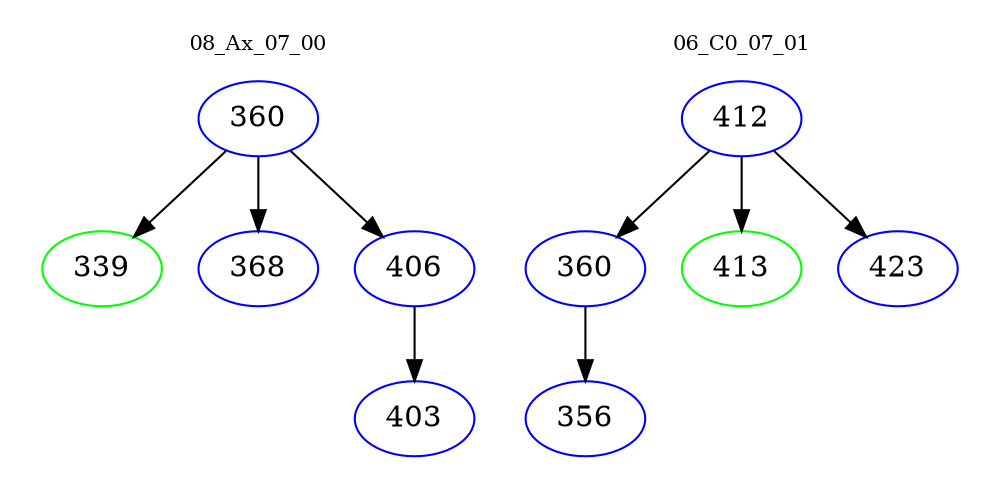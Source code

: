 digraph{
subgraph cluster_0 {
color = white
label = "08_Ax_07_00";
fontsize=10;
T0_360 [label="360", color="blue"]
T0_360 -> T0_339 [color="black"]
T0_339 [label="339", color="green"]
T0_360 -> T0_368 [color="black"]
T0_368 [label="368", color="blue"]
T0_360 -> T0_406 [color="black"]
T0_406 [label="406", color="blue"]
T0_406 -> T0_403 [color="black"]
T0_403 [label="403", color="blue"]
}
subgraph cluster_1 {
color = white
label = "06_C0_07_01";
fontsize=10;
T1_412 [label="412", color="blue"]
T1_412 -> T1_360 [color="black"]
T1_360 [label="360", color="blue"]
T1_360 -> T1_356 [color="black"]
T1_356 [label="356", color="blue"]
T1_412 -> T1_413 [color="black"]
T1_413 [label="413", color="green"]
T1_412 -> T1_423 [color="black"]
T1_423 [label="423", color="blue"]
}
}
